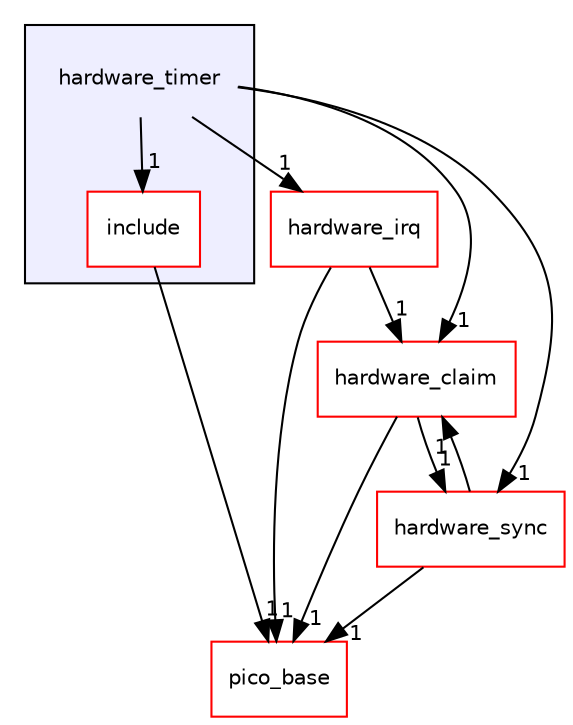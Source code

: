digraph "hardware_timer" {
  compound=true
  node [ fontsize="10", fontname="Helvetica"];
  edge [ labelfontsize="10", labelfontname="Helvetica"];
  subgraph clusterdir_cebeb0d5a079c028abb6d9e9a276866d {
    graph [ bgcolor="#eeeeff", pencolor="black", label="" URL="dir_cebeb0d5a079c028abb6d9e9a276866d.html"];
    dir_cebeb0d5a079c028abb6d9e9a276866d [shape=plaintext label="hardware_timer"];
    dir_79417b5a42fe87a7224bdc5e8903d0c2 [shape=box label="include" color="red" fillcolor="white" style="filled" URL="dir_79417b5a42fe87a7224bdc5e8903d0c2.html"];
  }
  dir_ee4ba4c32933fd9d1c9bce216e67756d [shape=box label="pico_base" fillcolor="white" style="filled" color="red" URL="dir_ee4ba4c32933fd9d1c9bce216e67756d.html"];
  dir_e78bca571b31016e4658788ba82f9ab9 [shape=box label="hardware_irq" fillcolor="white" style="filled" color="red" URL="dir_e78bca571b31016e4658788ba82f9ab9.html"];
  dir_d15b2aa8e1621cef9dbcedcfffb30689 [shape=box label="hardware_claim" fillcolor="white" style="filled" color="red" URL="dir_d15b2aa8e1621cef9dbcedcfffb30689.html"];
  dir_992bccbfc838886b69a13f304f758bbd [shape=box label="hardware_sync" fillcolor="white" style="filled" color="red" URL="dir_992bccbfc838886b69a13f304f758bbd.html"];
  dir_cebeb0d5a079c028abb6d9e9a276866d->dir_79417b5a42fe87a7224bdc5e8903d0c2 [headlabel="1", labeldistance=1.5 headhref="dir_000108_000109.html"];
  dir_cebeb0d5a079c028abb6d9e9a276866d->dir_e78bca571b31016e4658788ba82f9ab9 [headlabel="1", labeldistance=1.5 headhref="dir_000108_000087.html"];
  dir_cebeb0d5a079c028abb6d9e9a276866d->dir_d15b2aa8e1621cef9dbcedcfffb30689 [headlabel="1", labeldistance=1.5 headhref="dir_000108_000062.html"];
  dir_cebeb0d5a079c028abb6d9e9a276866d->dir_992bccbfc838886b69a13f304f758bbd [headlabel="1", labeldistance=1.5 headhref="dir_000108_000032.html"];
  dir_79417b5a42fe87a7224bdc5e8903d0c2->dir_ee4ba4c32933fd9d1c9bce216e67756d [headlabel="1", labeldistance=1.5 headhref="dir_000109_000007.html"];
  dir_e78bca571b31016e4658788ba82f9ab9->dir_ee4ba4c32933fd9d1c9bce216e67756d [headlabel="1", labeldistance=1.5 headhref="dir_000087_000007.html"];
  dir_e78bca571b31016e4658788ba82f9ab9->dir_d15b2aa8e1621cef9dbcedcfffb30689 [headlabel="1", labeldistance=1.5 headhref="dir_000087_000062.html"];
  dir_d15b2aa8e1621cef9dbcedcfffb30689->dir_ee4ba4c32933fd9d1c9bce216e67756d [headlabel="1", labeldistance=1.5 headhref="dir_000062_000007.html"];
  dir_d15b2aa8e1621cef9dbcedcfffb30689->dir_992bccbfc838886b69a13f304f758bbd [headlabel="1", labeldistance=1.5 headhref="dir_000062_000032.html"];
  dir_992bccbfc838886b69a13f304f758bbd->dir_ee4ba4c32933fd9d1c9bce216e67756d [headlabel="1", labeldistance=1.5 headhref="dir_000032_000007.html"];
  dir_992bccbfc838886b69a13f304f758bbd->dir_d15b2aa8e1621cef9dbcedcfffb30689 [headlabel="1", labeldistance=1.5 headhref="dir_000032_000062.html"];
}
